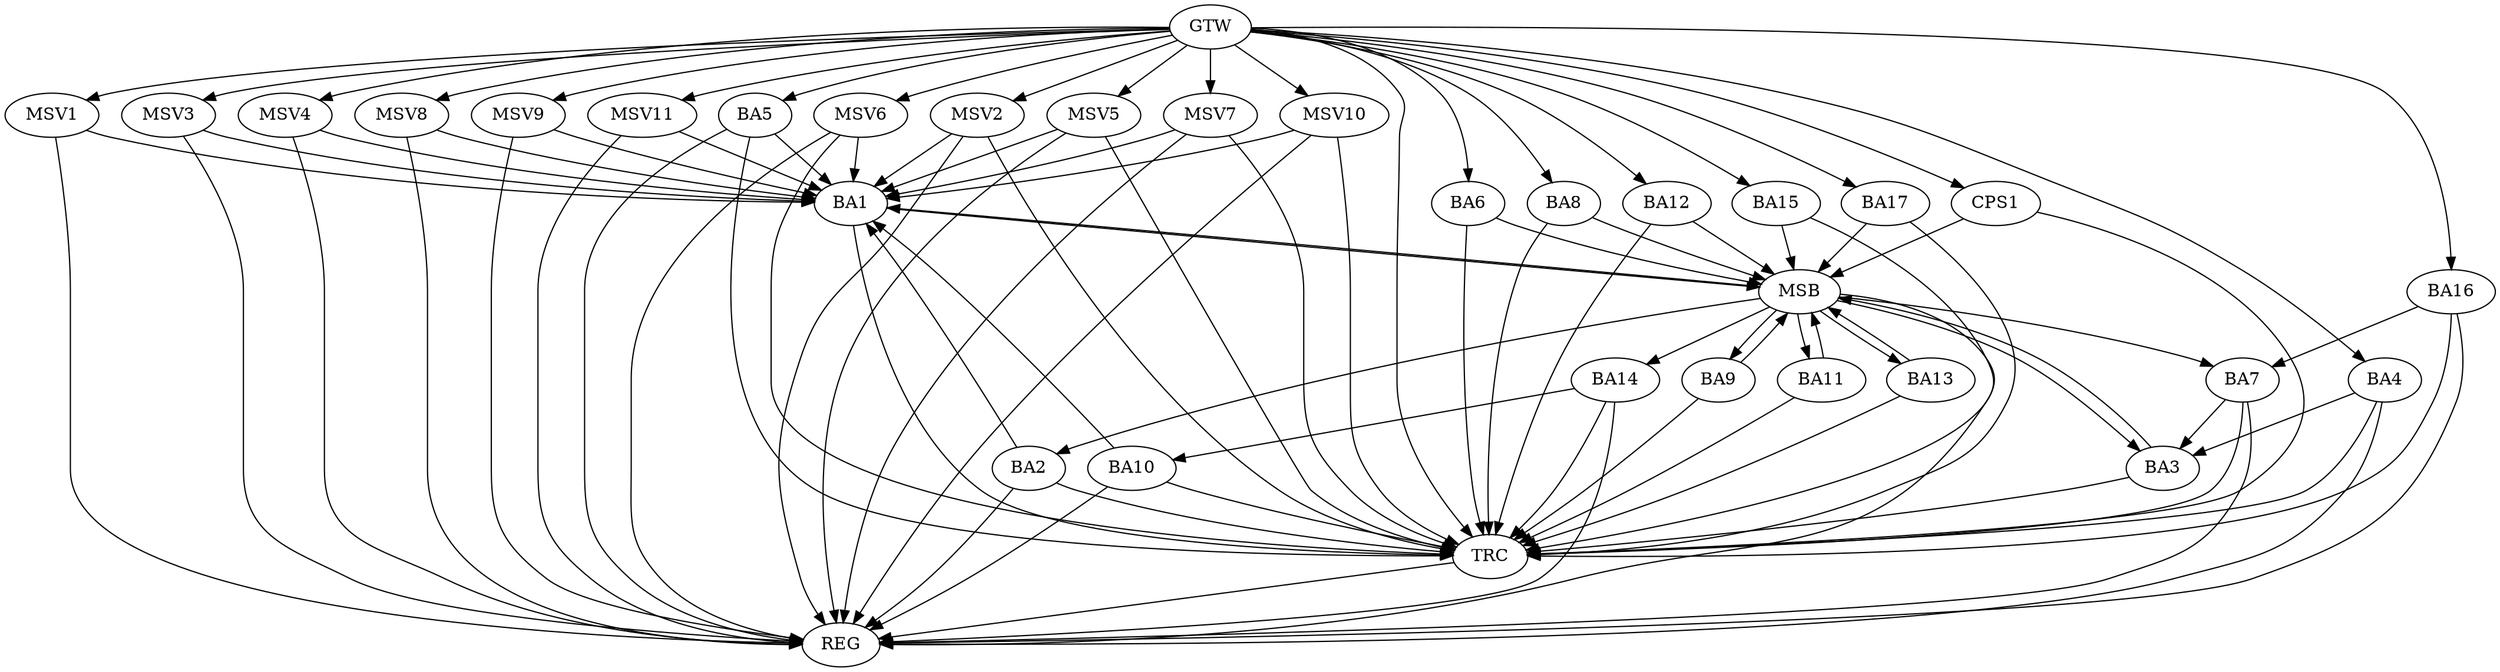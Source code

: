 strict digraph G {
  BA1 [ label="BA1" ];
  BA2 [ label="BA2" ];
  BA3 [ label="BA3" ];
  BA4 [ label="BA4" ];
  BA5 [ label="BA5" ];
  BA6 [ label="BA6" ];
  BA7 [ label="BA7" ];
  BA8 [ label="BA8" ];
  BA9 [ label="BA9" ];
  BA10 [ label="BA10" ];
  BA11 [ label="BA11" ];
  BA12 [ label="BA12" ];
  BA13 [ label="BA13" ];
  BA14 [ label="BA14" ];
  BA15 [ label="BA15" ];
  BA16 [ label="BA16" ];
  BA17 [ label="BA17" ];
  CPS1 [ label="CPS1" ];
  GTW [ label="GTW" ];
  REG [ label="REG" ];
  MSB [ label="MSB" ];
  TRC [ label="TRC" ];
  MSV1 [ label="MSV1" ];
  MSV2 [ label="MSV2" ];
  MSV3 [ label="MSV3" ];
  MSV4 [ label="MSV4" ];
  MSV5 [ label="MSV5" ];
  MSV6 [ label="MSV6" ];
  MSV7 [ label="MSV7" ];
  MSV8 [ label="MSV8" ];
  MSV9 [ label="MSV9" ];
  MSV10 [ label="MSV10" ];
  MSV11 [ label="MSV11" ];
  BA2 -> BA1;
  BA4 -> BA3;
  BA5 -> BA1;
  BA7 -> BA3;
  BA10 -> BA1;
  BA14 -> BA10;
  BA16 -> BA7;
  GTW -> BA4;
  GTW -> BA5;
  GTW -> BA6;
  GTW -> BA8;
  GTW -> BA12;
  GTW -> BA15;
  GTW -> BA16;
  GTW -> BA17;
  GTW -> CPS1;
  BA2 -> REG;
  BA4 -> REG;
  BA5 -> REG;
  BA7 -> REG;
  BA10 -> REG;
  BA14 -> REG;
  BA16 -> REG;
  BA1 -> MSB;
  MSB -> BA2;
  MSB -> REG;
  BA3 -> MSB;
  MSB -> BA1;
  BA6 -> MSB;
  BA8 -> MSB;
  BA9 -> MSB;
  MSB -> BA7;
  BA11 -> MSB;
  MSB -> BA3;
  BA12 -> MSB;
  BA13 -> MSB;
  MSB -> BA9;
  BA15 -> MSB;
  MSB -> BA14;
  BA17 -> MSB;
  MSB -> BA11;
  CPS1 -> MSB;
  MSB -> BA13;
  BA1 -> TRC;
  BA2 -> TRC;
  BA3 -> TRC;
  BA4 -> TRC;
  BA5 -> TRC;
  BA6 -> TRC;
  BA7 -> TRC;
  BA8 -> TRC;
  BA9 -> TRC;
  BA10 -> TRC;
  BA11 -> TRC;
  BA12 -> TRC;
  BA13 -> TRC;
  BA14 -> TRC;
  BA15 -> TRC;
  BA16 -> TRC;
  BA17 -> TRC;
  CPS1 -> TRC;
  GTW -> TRC;
  TRC -> REG;
  MSV1 -> BA1;
  MSV2 -> BA1;
  GTW -> MSV1;
  MSV1 -> REG;
  GTW -> MSV2;
  MSV2 -> REG;
  MSV2 -> TRC;
  MSV3 -> BA1;
  GTW -> MSV3;
  MSV3 -> REG;
  MSV4 -> BA1;
  MSV5 -> BA1;
  GTW -> MSV4;
  MSV4 -> REG;
  GTW -> MSV5;
  MSV5 -> REG;
  MSV5 -> TRC;
  MSV6 -> BA1;
  MSV7 -> BA1;
  MSV8 -> BA1;
  GTW -> MSV6;
  MSV6 -> REG;
  MSV6 -> TRC;
  GTW -> MSV7;
  MSV7 -> REG;
  MSV7 -> TRC;
  GTW -> MSV8;
  MSV8 -> REG;
  MSV9 -> BA1;
  MSV10 -> BA1;
  MSV11 -> BA1;
  GTW -> MSV9;
  MSV9 -> REG;
  GTW -> MSV10;
  MSV10 -> REG;
  MSV10 -> TRC;
  GTW -> MSV11;
  MSV11 -> REG;
}
